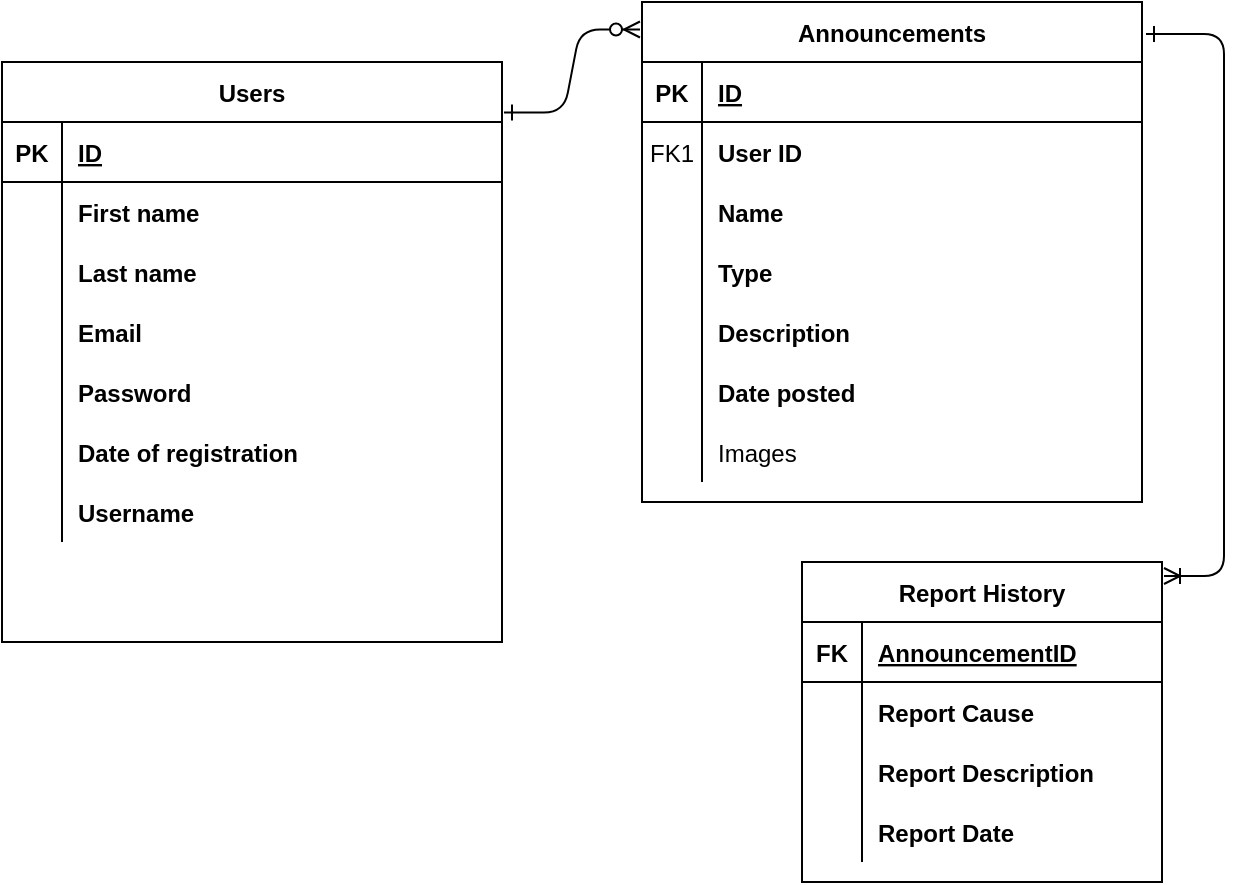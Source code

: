 <mxfile version="14.4.2" type="github">
  <diagram id="R2lEEEUBdFMjLlhIrx00" name="Page-1">
    <mxGraphModel dx="923" dy="786" grid="1" gridSize="10" guides="1" tooltips="1" connect="1" arrows="1" fold="1" page="1" pageScale="1" pageWidth="850" pageHeight="1100" math="0" shadow="0" extFonts="Permanent Marker^https://fonts.googleapis.com/css?family=Permanent+Marker">
      <root>
        <mxCell id="0" />
        <mxCell id="1" parent="0" />
        <mxCell id="5tr1c2lnOnMRsgHrJk0V-1" value="" style="edgeStyle=entityRelationEdgeStyle;endArrow=ERzeroToMany;startArrow=ERone;endFill=1;startFill=0;exitX=1.004;exitY=0.087;exitDx=0;exitDy=0;exitPerimeter=0;entryX=-0.004;entryY=0.055;entryDx=0;entryDy=0;entryPerimeter=0;" parent="1" source="5tr1c2lnOnMRsgHrJk0V-23" target="5tr1c2lnOnMRsgHrJk0V-3" edge="1">
          <mxGeometry width="100" height="100" relative="1" as="geometry">
            <mxPoint x="560" y="780" as="sourcePoint" />
            <mxPoint x="660" y="680" as="targetPoint" />
          </mxGeometry>
        </mxCell>
        <mxCell id="5tr1c2lnOnMRsgHrJk0V-3" value="Announcements" style="shape=table;startSize=30;container=1;collapsible=1;childLayout=tableLayout;fixedRows=1;rowLines=0;fontStyle=1;align=center;resizeLast=1;" parent="1" vertex="1">
          <mxGeometry x="620" y="170" width="250" height="250" as="geometry" />
        </mxCell>
        <mxCell id="5tr1c2lnOnMRsgHrJk0V-4" value="" style="shape=partialRectangle;collapsible=0;dropTarget=0;pointerEvents=0;fillColor=none;points=[[0,0.5],[1,0.5]];portConstraint=eastwest;top=0;left=0;right=0;bottom=1;" parent="5tr1c2lnOnMRsgHrJk0V-3" vertex="1">
          <mxGeometry y="30" width="250" height="30" as="geometry" />
        </mxCell>
        <mxCell id="5tr1c2lnOnMRsgHrJk0V-5" value="PK" style="shape=partialRectangle;overflow=hidden;connectable=0;fillColor=none;top=0;left=0;bottom=0;right=0;fontStyle=1;" parent="5tr1c2lnOnMRsgHrJk0V-4" vertex="1">
          <mxGeometry width="30" height="30" as="geometry" />
        </mxCell>
        <mxCell id="5tr1c2lnOnMRsgHrJk0V-6" value="ID" style="shape=partialRectangle;overflow=hidden;connectable=0;fillColor=none;top=0;left=0;bottom=0;right=0;align=left;spacingLeft=6;fontStyle=5;" parent="5tr1c2lnOnMRsgHrJk0V-4" vertex="1">
          <mxGeometry x="30" width="220" height="30" as="geometry" />
        </mxCell>
        <mxCell id="5tr1c2lnOnMRsgHrJk0V-7" value="" style="shape=partialRectangle;collapsible=0;dropTarget=0;pointerEvents=0;fillColor=none;points=[[0,0.5],[1,0.5]];portConstraint=eastwest;top=0;left=0;right=0;bottom=0;" parent="5tr1c2lnOnMRsgHrJk0V-3" vertex="1">
          <mxGeometry y="60" width="250" height="30" as="geometry" />
        </mxCell>
        <mxCell id="5tr1c2lnOnMRsgHrJk0V-8" value="FK1" style="shape=partialRectangle;overflow=hidden;connectable=0;fillColor=none;top=0;left=0;bottom=0;right=0;" parent="5tr1c2lnOnMRsgHrJk0V-7" vertex="1">
          <mxGeometry width="30" height="30" as="geometry" />
        </mxCell>
        <mxCell id="5tr1c2lnOnMRsgHrJk0V-9" value="User ID" style="shape=partialRectangle;overflow=hidden;connectable=0;fillColor=none;top=0;left=0;bottom=0;right=0;align=left;spacingLeft=6;fontStyle=1" parent="5tr1c2lnOnMRsgHrJk0V-7" vertex="1">
          <mxGeometry x="30" width="220" height="30" as="geometry" />
        </mxCell>
        <mxCell id="5tr1c2lnOnMRsgHrJk0V-10" value="" style="shape=partialRectangle;collapsible=0;dropTarget=0;pointerEvents=0;fillColor=none;points=[[0,0.5],[1,0.5]];portConstraint=eastwest;top=0;left=0;right=0;bottom=0;" parent="5tr1c2lnOnMRsgHrJk0V-3" vertex="1">
          <mxGeometry y="90" width="250" height="30" as="geometry" />
        </mxCell>
        <mxCell id="5tr1c2lnOnMRsgHrJk0V-11" value="" style="shape=partialRectangle;overflow=hidden;connectable=0;fillColor=none;top=0;left=0;bottom=0;right=0;" parent="5tr1c2lnOnMRsgHrJk0V-10" vertex="1">
          <mxGeometry width="30" height="30" as="geometry" />
        </mxCell>
        <mxCell id="5tr1c2lnOnMRsgHrJk0V-12" value="Name" style="shape=partialRectangle;overflow=hidden;connectable=0;fillColor=none;top=0;left=0;bottom=0;right=0;align=left;spacingLeft=6;fontStyle=1" parent="5tr1c2lnOnMRsgHrJk0V-10" vertex="1">
          <mxGeometry x="30" width="220" height="30" as="geometry" />
        </mxCell>
        <mxCell id="5tr1c2lnOnMRsgHrJk0V-78" value="" style="shape=partialRectangle;collapsible=0;dropTarget=0;pointerEvents=0;fillColor=none;top=0;left=0;bottom=0;right=0;points=[[0,0.5],[1,0.5]];portConstraint=eastwest;" parent="5tr1c2lnOnMRsgHrJk0V-3" vertex="1">
          <mxGeometry y="120" width="250" height="30" as="geometry" />
        </mxCell>
        <mxCell id="5tr1c2lnOnMRsgHrJk0V-79" value="" style="shape=partialRectangle;connectable=0;fillColor=none;top=0;left=0;bottom=0;right=0;editable=1;overflow=hidden;" parent="5tr1c2lnOnMRsgHrJk0V-78" vertex="1">
          <mxGeometry width="30" height="30" as="geometry" />
        </mxCell>
        <mxCell id="5tr1c2lnOnMRsgHrJk0V-80" value="Type" style="shape=partialRectangle;connectable=0;fillColor=none;top=0;left=0;bottom=0;right=0;align=left;spacingLeft=6;overflow=hidden;fontStyle=1" parent="5tr1c2lnOnMRsgHrJk0V-78" vertex="1">
          <mxGeometry x="30" width="220" height="30" as="geometry" />
        </mxCell>
        <mxCell id="5tr1c2lnOnMRsgHrJk0V-74" value="" style="shape=partialRectangle;collapsible=0;dropTarget=0;pointerEvents=0;fillColor=none;top=0;left=0;bottom=0;right=0;points=[[0,0.5],[1,0.5]];portConstraint=eastwest;" parent="5tr1c2lnOnMRsgHrJk0V-3" vertex="1">
          <mxGeometry y="150" width="250" height="30" as="geometry" />
        </mxCell>
        <mxCell id="5tr1c2lnOnMRsgHrJk0V-75" value="" style="shape=partialRectangle;connectable=0;fillColor=none;top=0;left=0;bottom=0;right=0;editable=1;overflow=hidden;" parent="5tr1c2lnOnMRsgHrJk0V-74" vertex="1">
          <mxGeometry width="30" height="30" as="geometry" />
        </mxCell>
        <mxCell id="5tr1c2lnOnMRsgHrJk0V-76" value="Description" style="shape=partialRectangle;connectable=0;fillColor=none;top=0;left=0;bottom=0;right=0;align=left;spacingLeft=6;overflow=hidden;fontStyle=1" parent="5tr1c2lnOnMRsgHrJk0V-74" vertex="1">
          <mxGeometry x="30" width="220" height="30" as="geometry" />
        </mxCell>
        <mxCell id="5tr1c2lnOnMRsgHrJk0V-70" value="" style="shape=partialRectangle;collapsible=0;dropTarget=0;pointerEvents=0;fillColor=none;top=0;left=0;bottom=0;right=0;points=[[0,0.5],[1,0.5]];portConstraint=eastwest;" parent="5tr1c2lnOnMRsgHrJk0V-3" vertex="1">
          <mxGeometry y="180" width="250" height="30" as="geometry" />
        </mxCell>
        <mxCell id="5tr1c2lnOnMRsgHrJk0V-71" value="" style="shape=partialRectangle;connectable=0;fillColor=none;top=0;left=0;bottom=0;right=0;editable=1;overflow=hidden;" parent="5tr1c2lnOnMRsgHrJk0V-70" vertex="1">
          <mxGeometry width="30" height="30" as="geometry" />
        </mxCell>
        <mxCell id="5tr1c2lnOnMRsgHrJk0V-72" value="Date posted" style="shape=partialRectangle;connectable=0;fillColor=none;top=0;left=0;bottom=0;right=0;align=left;spacingLeft=6;overflow=hidden;fontStyle=1" parent="5tr1c2lnOnMRsgHrJk0V-70" vertex="1">
          <mxGeometry x="30" width="220" height="30" as="geometry" />
        </mxCell>
        <mxCell id="Hq7qFN2PO1nYax4MQ3M1-6" value="" style="shape=partialRectangle;collapsible=0;dropTarget=0;pointerEvents=0;fillColor=none;top=0;left=0;bottom=0;right=0;points=[[0,0.5],[1,0.5]];portConstraint=eastwest;" vertex="1" parent="5tr1c2lnOnMRsgHrJk0V-3">
          <mxGeometry y="210" width="250" height="30" as="geometry" />
        </mxCell>
        <mxCell id="Hq7qFN2PO1nYax4MQ3M1-7" value="" style="shape=partialRectangle;connectable=0;fillColor=none;top=0;left=0;bottom=0;right=0;editable=1;overflow=hidden;" vertex="1" parent="Hq7qFN2PO1nYax4MQ3M1-6">
          <mxGeometry width="30" height="30" as="geometry" />
        </mxCell>
        <mxCell id="Hq7qFN2PO1nYax4MQ3M1-8" value="Images" style="shape=partialRectangle;connectable=0;fillColor=none;top=0;left=0;bottom=0;right=0;align=left;spacingLeft=6;overflow=hidden;" vertex="1" parent="Hq7qFN2PO1nYax4MQ3M1-6">
          <mxGeometry x="30" width="220" height="30" as="geometry" />
        </mxCell>
        <mxCell id="5tr1c2lnOnMRsgHrJk0V-23" value="Users" style="shape=table;startSize=30;container=1;collapsible=1;childLayout=tableLayout;fixedRows=1;rowLines=0;fontStyle=1;align=center;resizeLast=1;" parent="1" vertex="1">
          <mxGeometry x="300" y="200" width="250" height="290" as="geometry" />
        </mxCell>
        <mxCell id="5tr1c2lnOnMRsgHrJk0V-24" value="" style="shape=partialRectangle;collapsible=0;dropTarget=0;pointerEvents=0;fillColor=none;points=[[0,0.5],[1,0.5]];portConstraint=eastwest;top=0;left=0;right=0;bottom=1;" parent="5tr1c2lnOnMRsgHrJk0V-23" vertex="1">
          <mxGeometry y="30" width="250" height="30" as="geometry" />
        </mxCell>
        <mxCell id="5tr1c2lnOnMRsgHrJk0V-25" value="PK" style="shape=partialRectangle;overflow=hidden;connectable=0;fillColor=none;top=0;left=0;bottom=0;right=0;fontStyle=1;" parent="5tr1c2lnOnMRsgHrJk0V-24" vertex="1">
          <mxGeometry width="30" height="30" as="geometry" />
        </mxCell>
        <mxCell id="5tr1c2lnOnMRsgHrJk0V-26" value="ID" style="shape=partialRectangle;overflow=hidden;connectable=0;fillColor=none;top=0;left=0;bottom=0;right=0;align=left;spacingLeft=6;fontStyle=5;" parent="5tr1c2lnOnMRsgHrJk0V-24" vertex="1">
          <mxGeometry x="30" width="220" height="30" as="geometry" />
        </mxCell>
        <mxCell id="5tr1c2lnOnMRsgHrJk0V-27" value="" style="shape=partialRectangle;collapsible=0;dropTarget=0;pointerEvents=0;fillColor=none;points=[[0,0.5],[1,0.5]];portConstraint=eastwest;top=0;left=0;right=0;bottom=0;" parent="5tr1c2lnOnMRsgHrJk0V-23" vertex="1">
          <mxGeometry y="60" width="250" height="30" as="geometry" />
        </mxCell>
        <mxCell id="5tr1c2lnOnMRsgHrJk0V-28" value="" style="shape=partialRectangle;overflow=hidden;connectable=0;fillColor=none;top=0;left=0;bottom=0;right=0;" parent="5tr1c2lnOnMRsgHrJk0V-27" vertex="1">
          <mxGeometry width="30" height="30" as="geometry" />
        </mxCell>
        <mxCell id="5tr1c2lnOnMRsgHrJk0V-29" value="First name" style="shape=partialRectangle;overflow=hidden;connectable=0;fillColor=none;top=0;left=0;bottom=0;right=0;align=left;spacingLeft=6;fontStyle=1" parent="5tr1c2lnOnMRsgHrJk0V-27" vertex="1">
          <mxGeometry x="30" width="220" height="30" as="geometry" />
        </mxCell>
        <mxCell id="Hq7qFN2PO1nYax4MQ3M1-2" value="" style="shape=partialRectangle;collapsible=0;dropTarget=0;pointerEvents=0;fillColor=none;top=0;left=0;bottom=0;right=0;points=[[0,0.5],[1,0.5]];portConstraint=eastwest;" vertex="1" parent="5tr1c2lnOnMRsgHrJk0V-23">
          <mxGeometry y="90" width="250" height="30" as="geometry" />
        </mxCell>
        <mxCell id="Hq7qFN2PO1nYax4MQ3M1-3" value="" style="shape=partialRectangle;connectable=0;fillColor=none;top=0;left=0;bottom=0;right=0;editable=1;overflow=hidden;" vertex="1" parent="Hq7qFN2PO1nYax4MQ3M1-2">
          <mxGeometry width="30" height="30" as="geometry" />
        </mxCell>
        <mxCell id="Hq7qFN2PO1nYax4MQ3M1-4" value="Last name" style="shape=partialRectangle;connectable=0;fillColor=none;top=0;left=0;bottom=0;right=0;align=left;spacingLeft=6;overflow=hidden;fontStyle=1" vertex="1" parent="Hq7qFN2PO1nYax4MQ3M1-2">
          <mxGeometry x="30" width="220" height="30" as="geometry" />
        </mxCell>
        <mxCell id="5tr1c2lnOnMRsgHrJk0V-58" value="" style="shape=partialRectangle;collapsible=0;dropTarget=0;pointerEvents=0;fillColor=none;top=0;left=0;bottom=0;right=0;points=[[0,0.5],[1,0.5]];portConstraint=eastwest;" parent="5tr1c2lnOnMRsgHrJk0V-23" vertex="1">
          <mxGeometry y="120" width="250" height="30" as="geometry" />
        </mxCell>
        <mxCell id="5tr1c2lnOnMRsgHrJk0V-59" value="" style="shape=partialRectangle;connectable=0;fillColor=none;top=0;left=0;bottom=0;right=0;editable=1;overflow=hidden;" parent="5tr1c2lnOnMRsgHrJk0V-58" vertex="1">
          <mxGeometry width="30" height="30" as="geometry" />
        </mxCell>
        <mxCell id="5tr1c2lnOnMRsgHrJk0V-60" value="Email" style="shape=partialRectangle;connectable=0;fillColor=none;top=0;left=0;bottom=0;right=0;align=left;spacingLeft=6;overflow=hidden;fontStyle=1" parent="5tr1c2lnOnMRsgHrJk0V-58" vertex="1">
          <mxGeometry x="30" width="220" height="30" as="geometry" />
        </mxCell>
        <mxCell id="5tr1c2lnOnMRsgHrJk0V-66" value="" style="shape=partialRectangle;collapsible=0;dropTarget=0;pointerEvents=0;fillColor=none;top=0;left=0;bottom=0;right=0;points=[[0,0.5],[1,0.5]];portConstraint=eastwest;" parent="5tr1c2lnOnMRsgHrJk0V-23" vertex="1">
          <mxGeometry y="150" width="250" height="30" as="geometry" />
        </mxCell>
        <mxCell id="5tr1c2lnOnMRsgHrJk0V-67" value="" style="shape=partialRectangle;connectable=0;fillColor=none;top=0;left=0;bottom=0;right=0;editable=1;overflow=hidden;" parent="5tr1c2lnOnMRsgHrJk0V-66" vertex="1">
          <mxGeometry width="30" height="30" as="geometry" />
        </mxCell>
        <mxCell id="5tr1c2lnOnMRsgHrJk0V-68" value="Password" style="shape=partialRectangle;connectable=0;fillColor=none;top=0;left=0;bottom=0;right=0;align=left;spacingLeft=6;overflow=hidden;fontStyle=1" parent="5tr1c2lnOnMRsgHrJk0V-66" vertex="1">
          <mxGeometry x="30" width="220" height="30" as="geometry" />
        </mxCell>
        <mxCell id="5tr1c2lnOnMRsgHrJk0V-62" value="" style="shape=partialRectangle;collapsible=0;dropTarget=0;pointerEvents=0;fillColor=none;top=0;left=0;bottom=0;right=0;points=[[0,0.5],[1,0.5]];portConstraint=eastwest;" parent="5tr1c2lnOnMRsgHrJk0V-23" vertex="1">
          <mxGeometry y="180" width="250" height="30" as="geometry" />
        </mxCell>
        <mxCell id="5tr1c2lnOnMRsgHrJk0V-63" value="" style="shape=partialRectangle;connectable=0;fillColor=none;top=0;left=0;bottom=0;right=0;editable=1;overflow=hidden;" parent="5tr1c2lnOnMRsgHrJk0V-62" vertex="1">
          <mxGeometry width="30" height="30" as="geometry" />
        </mxCell>
        <mxCell id="5tr1c2lnOnMRsgHrJk0V-64" value="Date of registration" style="shape=partialRectangle;connectable=0;fillColor=none;top=0;left=0;bottom=0;right=0;align=left;spacingLeft=6;overflow=hidden;fontStyle=1" parent="5tr1c2lnOnMRsgHrJk0V-62" vertex="1">
          <mxGeometry x="30" width="220" height="30" as="geometry" />
        </mxCell>
        <mxCell id="5tr1c2lnOnMRsgHrJk0V-54" value="" style="shape=partialRectangle;collapsible=0;dropTarget=0;pointerEvents=0;fillColor=none;top=0;left=0;bottom=0;right=0;points=[[0,0.5],[1,0.5]];portConstraint=eastwest;" parent="5tr1c2lnOnMRsgHrJk0V-23" vertex="1">
          <mxGeometry y="210" width="250" height="30" as="geometry" />
        </mxCell>
        <mxCell id="5tr1c2lnOnMRsgHrJk0V-55" value="" style="shape=partialRectangle;connectable=0;fillColor=none;top=0;left=0;bottom=0;right=0;editable=1;overflow=hidden;" parent="5tr1c2lnOnMRsgHrJk0V-54" vertex="1">
          <mxGeometry width="30" height="30" as="geometry" />
        </mxCell>
        <mxCell id="5tr1c2lnOnMRsgHrJk0V-56" value="Username" style="shape=partialRectangle;connectable=0;fillColor=none;top=0;left=0;bottom=0;right=0;align=left;spacingLeft=6;overflow=hidden;fontStyle=1" parent="5tr1c2lnOnMRsgHrJk0V-54" vertex="1">
          <mxGeometry x="30" width="220" height="30" as="geometry" />
        </mxCell>
        <mxCell id="5tr1c2lnOnMRsgHrJk0V-93" value="Report History" style="shape=table;startSize=30;container=1;collapsible=1;childLayout=tableLayout;fixedRows=1;rowLines=0;fontStyle=1;align=center;resizeLast=1;strokeWidth=1;" parent="1" vertex="1">
          <mxGeometry x="700" y="450" width="180" height="160" as="geometry" />
        </mxCell>
        <mxCell id="5tr1c2lnOnMRsgHrJk0V-94" value="" style="shape=partialRectangle;collapsible=0;dropTarget=0;pointerEvents=0;fillColor=none;top=0;left=0;bottom=1;right=0;points=[[0,0.5],[1,0.5]];portConstraint=eastwest;" parent="5tr1c2lnOnMRsgHrJk0V-93" vertex="1">
          <mxGeometry y="30" width="180" height="30" as="geometry" />
        </mxCell>
        <mxCell id="5tr1c2lnOnMRsgHrJk0V-95" value="FK" style="shape=partialRectangle;connectable=0;fillColor=none;top=0;left=0;bottom=0;right=0;fontStyle=1;overflow=hidden;" parent="5tr1c2lnOnMRsgHrJk0V-94" vertex="1">
          <mxGeometry width="30" height="30" as="geometry" />
        </mxCell>
        <mxCell id="5tr1c2lnOnMRsgHrJk0V-96" value="AnnouncementID" style="shape=partialRectangle;connectable=0;fillColor=none;top=0;left=0;bottom=0;right=0;align=left;spacingLeft=6;fontStyle=5;overflow=hidden;" parent="5tr1c2lnOnMRsgHrJk0V-94" vertex="1">
          <mxGeometry x="30" width="150" height="30" as="geometry" />
        </mxCell>
        <mxCell id="5tr1c2lnOnMRsgHrJk0V-97" value="" style="shape=partialRectangle;collapsible=0;dropTarget=0;pointerEvents=0;fillColor=none;top=0;left=0;bottom=0;right=0;points=[[0,0.5],[1,0.5]];portConstraint=eastwest;" parent="5tr1c2lnOnMRsgHrJk0V-93" vertex="1">
          <mxGeometry y="60" width="180" height="30" as="geometry" />
        </mxCell>
        <mxCell id="5tr1c2lnOnMRsgHrJk0V-98" value="" style="shape=partialRectangle;connectable=0;fillColor=none;top=0;left=0;bottom=0;right=0;editable=1;overflow=hidden;" parent="5tr1c2lnOnMRsgHrJk0V-97" vertex="1">
          <mxGeometry width="30" height="30" as="geometry" />
        </mxCell>
        <mxCell id="5tr1c2lnOnMRsgHrJk0V-99" value="Report Cause" style="shape=partialRectangle;connectable=0;fillColor=none;top=0;left=0;bottom=0;right=0;align=left;spacingLeft=6;overflow=hidden;fontStyle=1" parent="5tr1c2lnOnMRsgHrJk0V-97" vertex="1">
          <mxGeometry x="30" width="150" height="30" as="geometry" />
        </mxCell>
        <mxCell id="5tr1c2lnOnMRsgHrJk0V-100" value="" style="shape=partialRectangle;collapsible=0;dropTarget=0;pointerEvents=0;fillColor=none;top=0;left=0;bottom=0;right=0;points=[[0,0.5],[1,0.5]];portConstraint=eastwest;" parent="5tr1c2lnOnMRsgHrJk0V-93" vertex="1">
          <mxGeometry y="90" width="180" height="30" as="geometry" />
        </mxCell>
        <mxCell id="5tr1c2lnOnMRsgHrJk0V-101" value="" style="shape=partialRectangle;connectable=0;fillColor=none;top=0;left=0;bottom=0;right=0;editable=1;overflow=hidden;" parent="5tr1c2lnOnMRsgHrJk0V-100" vertex="1">
          <mxGeometry width="30" height="30" as="geometry" />
        </mxCell>
        <mxCell id="5tr1c2lnOnMRsgHrJk0V-102" value="Report Description" style="shape=partialRectangle;connectable=0;fillColor=none;top=0;left=0;bottom=0;right=0;align=left;spacingLeft=6;overflow=hidden;fontStyle=1" parent="5tr1c2lnOnMRsgHrJk0V-100" vertex="1">
          <mxGeometry x="30" width="150" height="30" as="geometry" />
        </mxCell>
        <mxCell id="5tr1c2lnOnMRsgHrJk0V-103" value="" style="shape=partialRectangle;collapsible=0;dropTarget=0;pointerEvents=0;fillColor=none;top=0;left=0;bottom=0;right=0;points=[[0,0.5],[1,0.5]];portConstraint=eastwest;" parent="5tr1c2lnOnMRsgHrJk0V-93" vertex="1">
          <mxGeometry y="120" width="180" height="30" as="geometry" />
        </mxCell>
        <mxCell id="5tr1c2lnOnMRsgHrJk0V-104" value="" style="shape=partialRectangle;connectable=0;fillColor=none;top=0;left=0;bottom=0;right=0;editable=1;overflow=hidden;" parent="5tr1c2lnOnMRsgHrJk0V-103" vertex="1">
          <mxGeometry width="30" height="30" as="geometry" />
        </mxCell>
        <mxCell id="5tr1c2lnOnMRsgHrJk0V-105" value="Report Date" style="shape=partialRectangle;connectable=0;fillColor=none;top=0;left=0;bottom=0;right=0;align=left;spacingLeft=6;overflow=hidden;fontStyle=1" parent="5tr1c2lnOnMRsgHrJk0V-103" vertex="1">
          <mxGeometry x="30" width="150" height="30" as="geometry" />
        </mxCell>
        <mxCell id="5tr1c2lnOnMRsgHrJk0V-106" value="" style="edgeStyle=entityRelationEdgeStyle;fontSize=12;html=1;endArrow=ERone;startArrow=ERoneToMany;entryX=1.008;entryY=0.064;entryDx=0;entryDy=0;startFill=0;entryPerimeter=0;endFill=0;" parent="1" target="5tr1c2lnOnMRsgHrJk0V-3" edge="1">
          <mxGeometry width="100" height="100" relative="1" as="geometry">
            <mxPoint x="881" y="457" as="sourcePoint" />
            <mxPoint x="980" y="330" as="targetPoint" />
          </mxGeometry>
        </mxCell>
      </root>
    </mxGraphModel>
  </diagram>
</mxfile>
